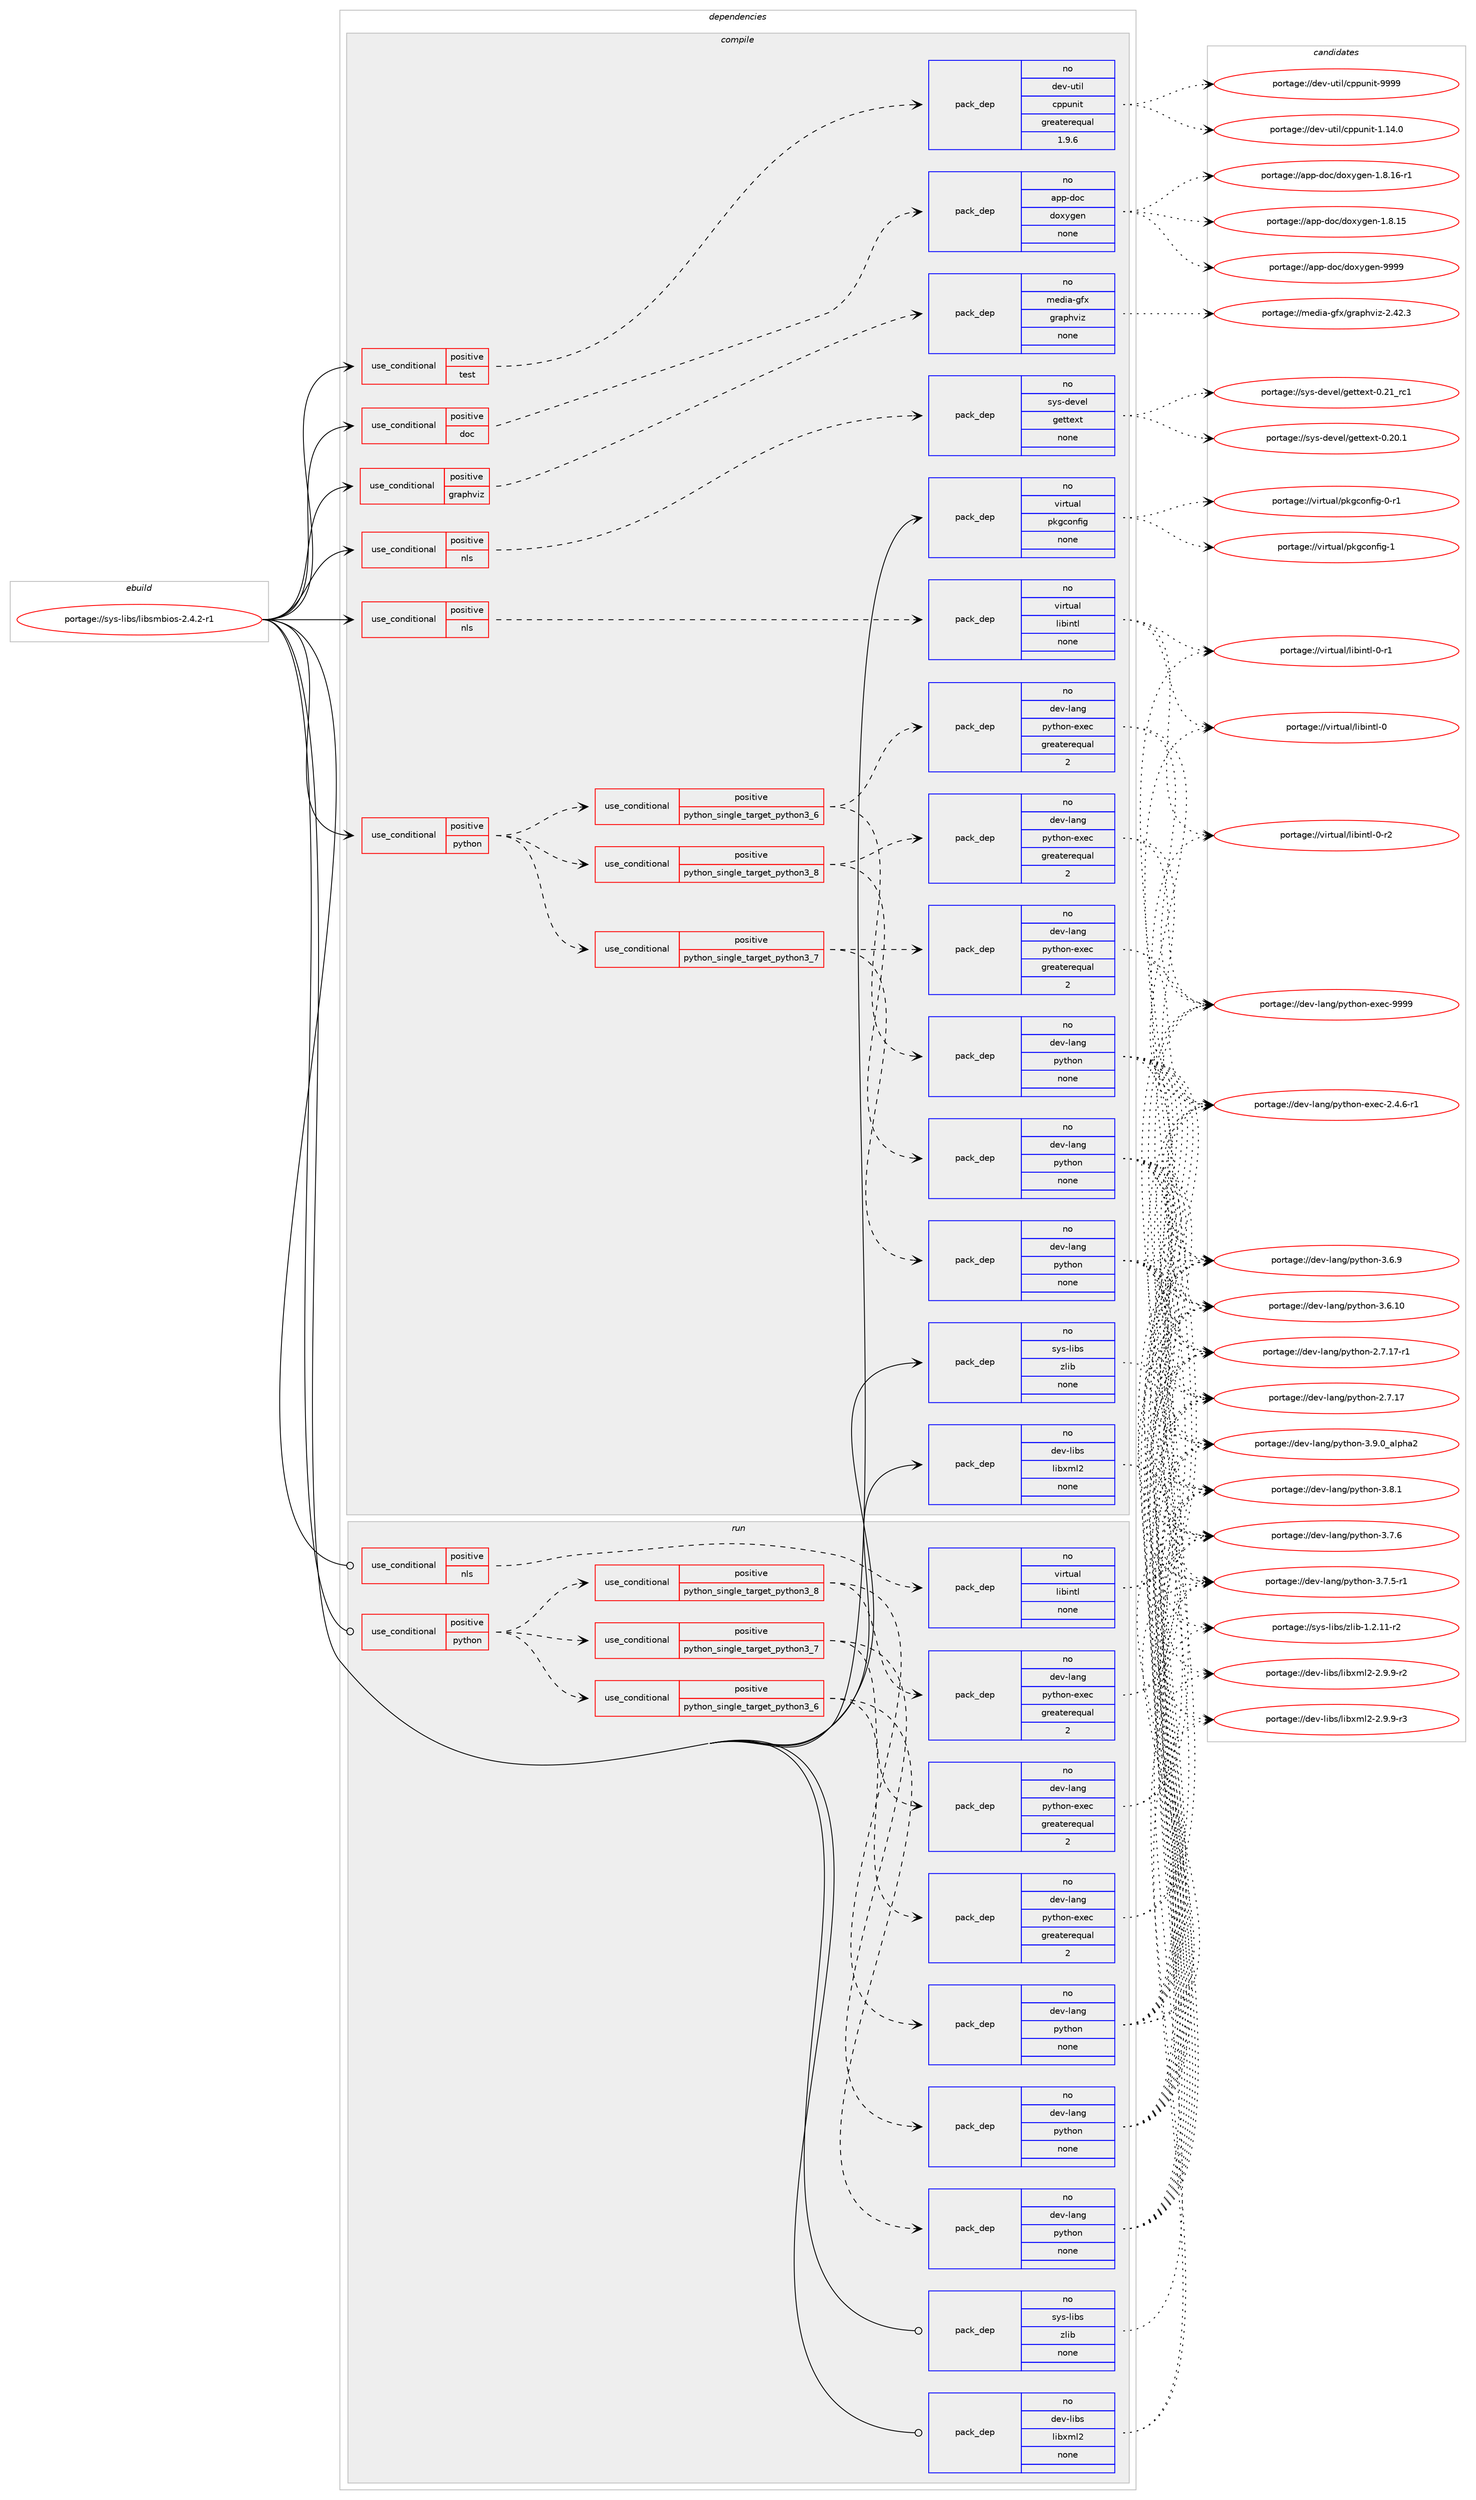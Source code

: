 digraph prolog {

# *************
# Graph options
# *************

newrank=true;
concentrate=true;
compound=true;
graph [rankdir=LR,fontname=Helvetica,fontsize=10,ranksep=1.5];#, ranksep=2.5, nodesep=0.2];
edge  [arrowhead=vee];
node  [fontname=Helvetica,fontsize=10];

# **********
# The ebuild
# **********

subgraph cluster_leftcol {
color=gray;
rank=same;
label=<<i>ebuild</i>>;
id [label="portage://sys-libs/libsmbios-2.4.2-r1", color=red, width=4, href="../sys-libs/libsmbios-2.4.2-r1.svg"];
}

# ****************
# The dependencies
# ****************

subgraph cluster_midcol {
color=gray;
label=<<i>dependencies</i>>;
subgraph cluster_compile {
fillcolor="#eeeeee";
style=filled;
label=<<i>compile</i>>;
subgraph cond6900 {
dependency37708 [label=<<TABLE BORDER="0" CELLBORDER="1" CELLSPACING="0" CELLPADDING="4"><TR><TD ROWSPAN="3" CELLPADDING="10">use_conditional</TD></TR><TR><TD>positive</TD></TR><TR><TD>doc</TD></TR></TABLE>>, shape=none, color=red];
subgraph pack29919 {
dependency37709 [label=<<TABLE BORDER="0" CELLBORDER="1" CELLSPACING="0" CELLPADDING="4" WIDTH="220"><TR><TD ROWSPAN="6" CELLPADDING="30">pack_dep</TD></TR><TR><TD WIDTH="110">no</TD></TR><TR><TD>app-doc</TD></TR><TR><TD>doxygen</TD></TR><TR><TD>none</TD></TR><TR><TD></TD></TR></TABLE>>, shape=none, color=blue];
}
dependency37708:e -> dependency37709:w [weight=20,style="dashed",arrowhead="vee"];
}
id:e -> dependency37708:w [weight=20,style="solid",arrowhead="vee"];
subgraph cond6901 {
dependency37710 [label=<<TABLE BORDER="0" CELLBORDER="1" CELLSPACING="0" CELLPADDING="4"><TR><TD ROWSPAN="3" CELLPADDING="10">use_conditional</TD></TR><TR><TD>positive</TD></TR><TR><TD>graphviz</TD></TR></TABLE>>, shape=none, color=red];
subgraph pack29920 {
dependency37711 [label=<<TABLE BORDER="0" CELLBORDER="1" CELLSPACING="0" CELLPADDING="4" WIDTH="220"><TR><TD ROWSPAN="6" CELLPADDING="30">pack_dep</TD></TR><TR><TD WIDTH="110">no</TD></TR><TR><TD>media-gfx</TD></TR><TR><TD>graphviz</TD></TR><TR><TD>none</TD></TR><TR><TD></TD></TR></TABLE>>, shape=none, color=blue];
}
dependency37710:e -> dependency37711:w [weight=20,style="dashed",arrowhead="vee"];
}
id:e -> dependency37710:w [weight=20,style="solid",arrowhead="vee"];
subgraph cond6902 {
dependency37712 [label=<<TABLE BORDER="0" CELLBORDER="1" CELLSPACING="0" CELLPADDING="4"><TR><TD ROWSPAN="3" CELLPADDING="10">use_conditional</TD></TR><TR><TD>positive</TD></TR><TR><TD>nls</TD></TR></TABLE>>, shape=none, color=red];
subgraph pack29921 {
dependency37713 [label=<<TABLE BORDER="0" CELLBORDER="1" CELLSPACING="0" CELLPADDING="4" WIDTH="220"><TR><TD ROWSPAN="6" CELLPADDING="30">pack_dep</TD></TR><TR><TD WIDTH="110">no</TD></TR><TR><TD>sys-devel</TD></TR><TR><TD>gettext</TD></TR><TR><TD>none</TD></TR><TR><TD></TD></TR></TABLE>>, shape=none, color=blue];
}
dependency37712:e -> dependency37713:w [weight=20,style="dashed",arrowhead="vee"];
}
id:e -> dependency37712:w [weight=20,style="solid",arrowhead="vee"];
subgraph cond6903 {
dependency37714 [label=<<TABLE BORDER="0" CELLBORDER="1" CELLSPACING="0" CELLPADDING="4"><TR><TD ROWSPAN="3" CELLPADDING="10">use_conditional</TD></TR><TR><TD>positive</TD></TR><TR><TD>nls</TD></TR></TABLE>>, shape=none, color=red];
subgraph pack29922 {
dependency37715 [label=<<TABLE BORDER="0" CELLBORDER="1" CELLSPACING="0" CELLPADDING="4" WIDTH="220"><TR><TD ROWSPAN="6" CELLPADDING="30">pack_dep</TD></TR><TR><TD WIDTH="110">no</TD></TR><TR><TD>virtual</TD></TR><TR><TD>libintl</TD></TR><TR><TD>none</TD></TR><TR><TD></TD></TR></TABLE>>, shape=none, color=blue];
}
dependency37714:e -> dependency37715:w [weight=20,style="dashed",arrowhead="vee"];
}
id:e -> dependency37714:w [weight=20,style="solid",arrowhead="vee"];
subgraph cond6904 {
dependency37716 [label=<<TABLE BORDER="0" CELLBORDER="1" CELLSPACING="0" CELLPADDING="4"><TR><TD ROWSPAN="3" CELLPADDING="10">use_conditional</TD></TR><TR><TD>positive</TD></TR><TR><TD>python</TD></TR></TABLE>>, shape=none, color=red];
subgraph cond6905 {
dependency37717 [label=<<TABLE BORDER="0" CELLBORDER="1" CELLSPACING="0" CELLPADDING="4"><TR><TD ROWSPAN="3" CELLPADDING="10">use_conditional</TD></TR><TR><TD>positive</TD></TR><TR><TD>python_single_target_python3_6</TD></TR></TABLE>>, shape=none, color=red];
subgraph pack29923 {
dependency37718 [label=<<TABLE BORDER="0" CELLBORDER="1" CELLSPACING="0" CELLPADDING="4" WIDTH="220"><TR><TD ROWSPAN="6" CELLPADDING="30">pack_dep</TD></TR><TR><TD WIDTH="110">no</TD></TR><TR><TD>dev-lang</TD></TR><TR><TD>python</TD></TR><TR><TD>none</TD></TR><TR><TD></TD></TR></TABLE>>, shape=none, color=blue];
}
dependency37717:e -> dependency37718:w [weight=20,style="dashed",arrowhead="vee"];
subgraph pack29924 {
dependency37719 [label=<<TABLE BORDER="0" CELLBORDER="1" CELLSPACING="0" CELLPADDING="4" WIDTH="220"><TR><TD ROWSPAN="6" CELLPADDING="30">pack_dep</TD></TR><TR><TD WIDTH="110">no</TD></TR><TR><TD>dev-lang</TD></TR><TR><TD>python-exec</TD></TR><TR><TD>greaterequal</TD></TR><TR><TD>2</TD></TR></TABLE>>, shape=none, color=blue];
}
dependency37717:e -> dependency37719:w [weight=20,style="dashed",arrowhead="vee"];
}
dependency37716:e -> dependency37717:w [weight=20,style="dashed",arrowhead="vee"];
subgraph cond6906 {
dependency37720 [label=<<TABLE BORDER="0" CELLBORDER="1" CELLSPACING="0" CELLPADDING="4"><TR><TD ROWSPAN="3" CELLPADDING="10">use_conditional</TD></TR><TR><TD>positive</TD></TR><TR><TD>python_single_target_python3_7</TD></TR></TABLE>>, shape=none, color=red];
subgraph pack29925 {
dependency37721 [label=<<TABLE BORDER="0" CELLBORDER="1" CELLSPACING="0" CELLPADDING="4" WIDTH="220"><TR><TD ROWSPAN="6" CELLPADDING="30">pack_dep</TD></TR><TR><TD WIDTH="110">no</TD></TR><TR><TD>dev-lang</TD></TR><TR><TD>python</TD></TR><TR><TD>none</TD></TR><TR><TD></TD></TR></TABLE>>, shape=none, color=blue];
}
dependency37720:e -> dependency37721:w [weight=20,style="dashed",arrowhead="vee"];
subgraph pack29926 {
dependency37722 [label=<<TABLE BORDER="0" CELLBORDER="1" CELLSPACING="0" CELLPADDING="4" WIDTH="220"><TR><TD ROWSPAN="6" CELLPADDING="30">pack_dep</TD></TR><TR><TD WIDTH="110">no</TD></TR><TR><TD>dev-lang</TD></TR><TR><TD>python-exec</TD></TR><TR><TD>greaterequal</TD></TR><TR><TD>2</TD></TR></TABLE>>, shape=none, color=blue];
}
dependency37720:e -> dependency37722:w [weight=20,style="dashed",arrowhead="vee"];
}
dependency37716:e -> dependency37720:w [weight=20,style="dashed",arrowhead="vee"];
subgraph cond6907 {
dependency37723 [label=<<TABLE BORDER="0" CELLBORDER="1" CELLSPACING="0" CELLPADDING="4"><TR><TD ROWSPAN="3" CELLPADDING="10">use_conditional</TD></TR><TR><TD>positive</TD></TR><TR><TD>python_single_target_python3_8</TD></TR></TABLE>>, shape=none, color=red];
subgraph pack29927 {
dependency37724 [label=<<TABLE BORDER="0" CELLBORDER="1" CELLSPACING="0" CELLPADDING="4" WIDTH="220"><TR><TD ROWSPAN="6" CELLPADDING="30">pack_dep</TD></TR><TR><TD WIDTH="110">no</TD></TR><TR><TD>dev-lang</TD></TR><TR><TD>python</TD></TR><TR><TD>none</TD></TR><TR><TD></TD></TR></TABLE>>, shape=none, color=blue];
}
dependency37723:e -> dependency37724:w [weight=20,style="dashed",arrowhead="vee"];
subgraph pack29928 {
dependency37725 [label=<<TABLE BORDER="0" CELLBORDER="1" CELLSPACING="0" CELLPADDING="4" WIDTH="220"><TR><TD ROWSPAN="6" CELLPADDING="30">pack_dep</TD></TR><TR><TD WIDTH="110">no</TD></TR><TR><TD>dev-lang</TD></TR><TR><TD>python-exec</TD></TR><TR><TD>greaterequal</TD></TR><TR><TD>2</TD></TR></TABLE>>, shape=none, color=blue];
}
dependency37723:e -> dependency37725:w [weight=20,style="dashed",arrowhead="vee"];
}
dependency37716:e -> dependency37723:w [weight=20,style="dashed",arrowhead="vee"];
}
id:e -> dependency37716:w [weight=20,style="solid",arrowhead="vee"];
subgraph cond6908 {
dependency37726 [label=<<TABLE BORDER="0" CELLBORDER="1" CELLSPACING="0" CELLPADDING="4"><TR><TD ROWSPAN="3" CELLPADDING="10">use_conditional</TD></TR><TR><TD>positive</TD></TR><TR><TD>test</TD></TR></TABLE>>, shape=none, color=red];
subgraph pack29929 {
dependency37727 [label=<<TABLE BORDER="0" CELLBORDER="1" CELLSPACING="0" CELLPADDING="4" WIDTH="220"><TR><TD ROWSPAN="6" CELLPADDING="30">pack_dep</TD></TR><TR><TD WIDTH="110">no</TD></TR><TR><TD>dev-util</TD></TR><TR><TD>cppunit</TD></TR><TR><TD>greaterequal</TD></TR><TR><TD>1.9.6</TD></TR></TABLE>>, shape=none, color=blue];
}
dependency37726:e -> dependency37727:w [weight=20,style="dashed",arrowhead="vee"];
}
id:e -> dependency37726:w [weight=20,style="solid",arrowhead="vee"];
subgraph pack29930 {
dependency37728 [label=<<TABLE BORDER="0" CELLBORDER="1" CELLSPACING="0" CELLPADDING="4" WIDTH="220"><TR><TD ROWSPAN="6" CELLPADDING="30">pack_dep</TD></TR><TR><TD WIDTH="110">no</TD></TR><TR><TD>dev-libs</TD></TR><TR><TD>libxml2</TD></TR><TR><TD>none</TD></TR><TR><TD></TD></TR></TABLE>>, shape=none, color=blue];
}
id:e -> dependency37728:w [weight=20,style="solid",arrowhead="vee"];
subgraph pack29931 {
dependency37729 [label=<<TABLE BORDER="0" CELLBORDER="1" CELLSPACING="0" CELLPADDING="4" WIDTH="220"><TR><TD ROWSPAN="6" CELLPADDING="30">pack_dep</TD></TR><TR><TD WIDTH="110">no</TD></TR><TR><TD>sys-libs</TD></TR><TR><TD>zlib</TD></TR><TR><TD>none</TD></TR><TR><TD></TD></TR></TABLE>>, shape=none, color=blue];
}
id:e -> dependency37729:w [weight=20,style="solid",arrowhead="vee"];
subgraph pack29932 {
dependency37730 [label=<<TABLE BORDER="0" CELLBORDER="1" CELLSPACING="0" CELLPADDING="4" WIDTH="220"><TR><TD ROWSPAN="6" CELLPADDING="30">pack_dep</TD></TR><TR><TD WIDTH="110">no</TD></TR><TR><TD>virtual</TD></TR><TR><TD>pkgconfig</TD></TR><TR><TD>none</TD></TR><TR><TD></TD></TR></TABLE>>, shape=none, color=blue];
}
id:e -> dependency37730:w [weight=20,style="solid",arrowhead="vee"];
}
subgraph cluster_compileandrun {
fillcolor="#eeeeee";
style=filled;
label=<<i>compile and run</i>>;
}
subgraph cluster_run {
fillcolor="#eeeeee";
style=filled;
label=<<i>run</i>>;
subgraph cond6909 {
dependency37731 [label=<<TABLE BORDER="0" CELLBORDER="1" CELLSPACING="0" CELLPADDING="4"><TR><TD ROWSPAN="3" CELLPADDING="10">use_conditional</TD></TR><TR><TD>positive</TD></TR><TR><TD>nls</TD></TR></TABLE>>, shape=none, color=red];
subgraph pack29933 {
dependency37732 [label=<<TABLE BORDER="0" CELLBORDER="1" CELLSPACING="0" CELLPADDING="4" WIDTH="220"><TR><TD ROWSPAN="6" CELLPADDING="30">pack_dep</TD></TR><TR><TD WIDTH="110">no</TD></TR><TR><TD>virtual</TD></TR><TR><TD>libintl</TD></TR><TR><TD>none</TD></TR><TR><TD></TD></TR></TABLE>>, shape=none, color=blue];
}
dependency37731:e -> dependency37732:w [weight=20,style="dashed",arrowhead="vee"];
}
id:e -> dependency37731:w [weight=20,style="solid",arrowhead="odot"];
subgraph cond6910 {
dependency37733 [label=<<TABLE BORDER="0" CELLBORDER="1" CELLSPACING="0" CELLPADDING="4"><TR><TD ROWSPAN="3" CELLPADDING="10">use_conditional</TD></TR><TR><TD>positive</TD></TR><TR><TD>python</TD></TR></TABLE>>, shape=none, color=red];
subgraph cond6911 {
dependency37734 [label=<<TABLE BORDER="0" CELLBORDER="1" CELLSPACING="0" CELLPADDING="4"><TR><TD ROWSPAN="3" CELLPADDING="10">use_conditional</TD></TR><TR><TD>positive</TD></TR><TR><TD>python_single_target_python3_6</TD></TR></TABLE>>, shape=none, color=red];
subgraph pack29934 {
dependency37735 [label=<<TABLE BORDER="0" CELLBORDER="1" CELLSPACING="0" CELLPADDING="4" WIDTH="220"><TR><TD ROWSPAN="6" CELLPADDING="30">pack_dep</TD></TR><TR><TD WIDTH="110">no</TD></TR><TR><TD>dev-lang</TD></TR><TR><TD>python</TD></TR><TR><TD>none</TD></TR><TR><TD></TD></TR></TABLE>>, shape=none, color=blue];
}
dependency37734:e -> dependency37735:w [weight=20,style="dashed",arrowhead="vee"];
subgraph pack29935 {
dependency37736 [label=<<TABLE BORDER="0" CELLBORDER="1" CELLSPACING="0" CELLPADDING="4" WIDTH="220"><TR><TD ROWSPAN="6" CELLPADDING="30">pack_dep</TD></TR><TR><TD WIDTH="110">no</TD></TR><TR><TD>dev-lang</TD></TR><TR><TD>python-exec</TD></TR><TR><TD>greaterequal</TD></TR><TR><TD>2</TD></TR></TABLE>>, shape=none, color=blue];
}
dependency37734:e -> dependency37736:w [weight=20,style="dashed",arrowhead="vee"];
}
dependency37733:e -> dependency37734:w [weight=20,style="dashed",arrowhead="vee"];
subgraph cond6912 {
dependency37737 [label=<<TABLE BORDER="0" CELLBORDER="1" CELLSPACING="0" CELLPADDING="4"><TR><TD ROWSPAN="3" CELLPADDING="10">use_conditional</TD></TR><TR><TD>positive</TD></TR><TR><TD>python_single_target_python3_7</TD></TR></TABLE>>, shape=none, color=red];
subgraph pack29936 {
dependency37738 [label=<<TABLE BORDER="0" CELLBORDER="1" CELLSPACING="0" CELLPADDING="4" WIDTH="220"><TR><TD ROWSPAN="6" CELLPADDING="30">pack_dep</TD></TR><TR><TD WIDTH="110">no</TD></TR><TR><TD>dev-lang</TD></TR><TR><TD>python</TD></TR><TR><TD>none</TD></TR><TR><TD></TD></TR></TABLE>>, shape=none, color=blue];
}
dependency37737:e -> dependency37738:w [weight=20,style="dashed",arrowhead="vee"];
subgraph pack29937 {
dependency37739 [label=<<TABLE BORDER="0" CELLBORDER="1" CELLSPACING="0" CELLPADDING="4" WIDTH="220"><TR><TD ROWSPAN="6" CELLPADDING="30">pack_dep</TD></TR><TR><TD WIDTH="110">no</TD></TR><TR><TD>dev-lang</TD></TR><TR><TD>python-exec</TD></TR><TR><TD>greaterequal</TD></TR><TR><TD>2</TD></TR></TABLE>>, shape=none, color=blue];
}
dependency37737:e -> dependency37739:w [weight=20,style="dashed",arrowhead="vee"];
}
dependency37733:e -> dependency37737:w [weight=20,style="dashed",arrowhead="vee"];
subgraph cond6913 {
dependency37740 [label=<<TABLE BORDER="0" CELLBORDER="1" CELLSPACING="0" CELLPADDING="4"><TR><TD ROWSPAN="3" CELLPADDING="10">use_conditional</TD></TR><TR><TD>positive</TD></TR><TR><TD>python_single_target_python3_8</TD></TR></TABLE>>, shape=none, color=red];
subgraph pack29938 {
dependency37741 [label=<<TABLE BORDER="0" CELLBORDER="1" CELLSPACING="0" CELLPADDING="4" WIDTH="220"><TR><TD ROWSPAN="6" CELLPADDING="30">pack_dep</TD></TR><TR><TD WIDTH="110">no</TD></TR><TR><TD>dev-lang</TD></TR><TR><TD>python</TD></TR><TR><TD>none</TD></TR><TR><TD></TD></TR></TABLE>>, shape=none, color=blue];
}
dependency37740:e -> dependency37741:w [weight=20,style="dashed",arrowhead="vee"];
subgraph pack29939 {
dependency37742 [label=<<TABLE BORDER="0" CELLBORDER="1" CELLSPACING="0" CELLPADDING="4" WIDTH="220"><TR><TD ROWSPAN="6" CELLPADDING="30">pack_dep</TD></TR><TR><TD WIDTH="110">no</TD></TR><TR><TD>dev-lang</TD></TR><TR><TD>python-exec</TD></TR><TR><TD>greaterequal</TD></TR><TR><TD>2</TD></TR></TABLE>>, shape=none, color=blue];
}
dependency37740:e -> dependency37742:w [weight=20,style="dashed",arrowhead="vee"];
}
dependency37733:e -> dependency37740:w [weight=20,style="dashed",arrowhead="vee"];
}
id:e -> dependency37733:w [weight=20,style="solid",arrowhead="odot"];
subgraph pack29940 {
dependency37743 [label=<<TABLE BORDER="0" CELLBORDER="1" CELLSPACING="0" CELLPADDING="4" WIDTH="220"><TR><TD ROWSPAN="6" CELLPADDING="30">pack_dep</TD></TR><TR><TD WIDTH="110">no</TD></TR><TR><TD>dev-libs</TD></TR><TR><TD>libxml2</TD></TR><TR><TD>none</TD></TR><TR><TD></TD></TR></TABLE>>, shape=none, color=blue];
}
id:e -> dependency37743:w [weight=20,style="solid",arrowhead="odot"];
subgraph pack29941 {
dependency37744 [label=<<TABLE BORDER="0" CELLBORDER="1" CELLSPACING="0" CELLPADDING="4" WIDTH="220"><TR><TD ROWSPAN="6" CELLPADDING="30">pack_dep</TD></TR><TR><TD WIDTH="110">no</TD></TR><TR><TD>sys-libs</TD></TR><TR><TD>zlib</TD></TR><TR><TD>none</TD></TR><TR><TD></TD></TR></TABLE>>, shape=none, color=blue];
}
id:e -> dependency37744:w [weight=20,style="solid",arrowhead="odot"];
}
}

# **************
# The candidates
# **************

subgraph cluster_choices {
rank=same;
color=gray;
label=<<i>candidates</i>>;

subgraph choice29919 {
color=black;
nodesep=1;
choice971121124510011199471001111201211031011104557575757 [label="portage://app-doc/doxygen-9999", color=red, width=4,href="../app-doc/doxygen-9999.svg"];
choice97112112451001119947100111120121103101110454946564649544511449 [label="portage://app-doc/doxygen-1.8.16-r1", color=red, width=4,href="../app-doc/doxygen-1.8.16-r1.svg"];
choice9711211245100111994710011112012110310111045494656464953 [label="portage://app-doc/doxygen-1.8.15", color=red, width=4,href="../app-doc/doxygen-1.8.15.svg"];
dependency37709:e -> choice971121124510011199471001111201211031011104557575757:w [style=dotted,weight="100"];
dependency37709:e -> choice97112112451001119947100111120121103101110454946564649544511449:w [style=dotted,weight="100"];
dependency37709:e -> choice9711211245100111994710011112012110310111045494656464953:w [style=dotted,weight="100"];
}
subgraph choice29920 {
color=black;
nodesep=1;
choice1091011001059745103102120471031149711210411810512245504652504651 [label="portage://media-gfx/graphviz-2.42.3", color=red, width=4,href="../media-gfx/graphviz-2.42.3.svg"];
dependency37711:e -> choice1091011001059745103102120471031149711210411810512245504652504651:w [style=dotted,weight="100"];
}
subgraph choice29921 {
color=black;
nodesep=1;
choice11512111545100101118101108471031011161161011201164548465049951149949 [label="portage://sys-devel/gettext-0.21_rc1", color=red, width=4,href="../sys-devel/gettext-0.21_rc1.svg"];
choice115121115451001011181011084710310111611610112011645484650484649 [label="portage://sys-devel/gettext-0.20.1", color=red, width=4,href="../sys-devel/gettext-0.20.1.svg"];
dependency37713:e -> choice11512111545100101118101108471031011161161011201164548465049951149949:w [style=dotted,weight="100"];
dependency37713:e -> choice115121115451001011181011084710310111611610112011645484650484649:w [style=dotted,weight="100"];
}
subgraph choice29922 {
color=black;
nodesep=1;
choice11810511411611797108471081059810511011610845484511450 [label="portage://virtual/libintl-0-r2", color=red, width=4,href="../virtual/libintl-0-r2.svg"];
choice11810511411611797108471081059810511011610845484511449 [label="portage://virtual/libintl-0-r1", color=red, width=4,href="../virtual/libintl-0-r1.svg"];
choice1181051141161179710847108105981051101161084548 [label="portage://virtual/libintl-0", color=red, width=4,href="../virtual/libintl-0.svg"];
dependency37715:e -> choice11810511411611797108471081059810511011610845484511450:w [style=dotted,weight="100"];
dependency37715:e -> choice11810511411611797108471081059810511011610845484511449:w [style=dotted,weight="100"];
dependency37715:e -> choice1181051141161179710847108105981051101161084548:w [style=dotted,weight="100"];
}
subgraph choice29923 {
color=black;
nodesep=1;
choice10010111845108971101034711212111610411111045514657464895971081121049750 [label="portage://dev-lang/python-3.9.0_alpha2", color=red, width=4,href="../dev-lang/python-3.9.0_alpha2.svg"];
choice100101118451089711010347112121116104111110455146564649 [label="portage://dev-lang/python-3.8.1", color=red, width=4,href="../dev-lang/python-3.8.1.svg"];
choice100101118451089711010347112121116104111110455146554654 [label="portage://dev-lang/python-3.7.6", color=red, width=4,href="../dev-lang/python-3.7.6.svg"];
choice1001011184510897110103471121211161041111104551465546534511449 [label="portage://dev-lang/python-3.7.5-r1", color=red, width=4,href="../dev-lang/python-3.7.5-r1.svg"];
choice100101118451089711010347112121116104111110455146544657 [label="portage://dev-lang/python-3.6.9", color=red, width=4,href="../dev-lang/python-3.6.9.svg"];
choice10010111845108971101034711212111610411111045514654464948 [label="portage://dev-lang/python-3.6.10", color=red, width=4,href="../dev-lang/python-3.6.10.svg"];
choice100101118451089711010347112121116104111110455046554649554511449 [label="portage://dev-lang/python-2.7.17-r1", color=red, width=4,href="../dev-lang/python-2.7.17-r1.svg"];
choice10010111845108971101034711212111610411111045504655464955 [label="portage://dev-lang/python-2.7.17", color=red, width=4,href="../dev-lang/python-2.7.17.svg"];
dependency37718:e -> choice10010111845108971101034711212111610411111045514657464895971081121049750:w [style=dotted,weight="100"];
dependency37718:e -> choice100101118451089711010347112121116104111110455146564649:w [style=dotted,weight="100"];
dependency37718:e -> choice100101118451089711010347112121116104111110455146554654:w [style=dotted,weight="100"];
dependency37718:e -> choice1001011184510897110103471121211161041111104551465546534511449:w [style=dotted,weight="100"];
dependency37718:e -> choice100101118451089711010347112121116104111110455146544657:w [style=dotted,weight="100"];
dependency37718:e -> choice10010111845108971101034711212111610411111045514654464948:w [style=dotted,weight="100"];
dependency37718:e -> choice100101118451089711010347112121116104111110455046554649554511449:w [style=dotted,weight="100"];
dependency37718:e -> choice10010111845108971101034711212111610411111045504655464955:w [style=dotted,weight="100"];
}
subgraph choice29924 {
color=black;
nodesep=1;
choice10010111845108971101034711212111610411111045101120101994557575757 [label="portage://dev-lang/python-exec-9999", color=red, width=4,href="../dev-lang/python-exec-9999.svg"];
choice10010111845108971101034711212111610411111045101120101994550465246544511449 [label="portage://dev-lang/python-exec-2.4.6-r1", color=red, width=4,href="../dev-lang/python-exec-2.4.6-r1.svg"];
dependency37719:e -> choice10010111845108971101034711212111610411111045101120101994557575757:w [style=dotted,weight="100"];
dependency37719:e -> choice10010111845108971101034711212111610411111045101120101994550465246544511449:w [style=dotted,weight="100"];
}
subgraph choice29925 {
color=black;
nodesep=1;
choice10010111845108971101034711212111610411111045514657464895971081121049750 [label="portage://dev-lang/python-3.9.0_alpha2", color=red, width=4,href="../dev-lang/python-3.9.0_alpha2.svg"];
choice100101118451089711010347112121116104111110455146564649 [label="portage://dev-lang/python-3.8.1", color=red, width=4,href="../dev-lang/python-3.8.1.svg"];
choice100101118451089711010347112121116104111110455146554654 [label="portage://dev-lang/python-3.7.6", color=red, width=4,href="../dev-lang/python-3.7.6.svg"];
choice1001011184510897110103471121211161041111104551465546534511449 [label="portage://dev-lang/python-3.7.5-r1", color=red, width=4,href="../dev-lang/python-3.7.5-r1.svg"];
choice100101118451089711010347112121116104111110455146544657 [label="portage://dev-lang/python-3.6.9", color=red, width=4,href="../dev-lang/python-3.6.9.svg"];
choice10010111845108971101034711212111610411111045514654464948 [label="portage://dev-lang/python-3.6.10", color=red, width=4,href="../dev-lang/python-3.6.10.svg"];
choice100101118451089711010347112121116104111110455046554649554511449 [label="portage://dev-lang/python-2.7.17-r1", color=red, width=4,href="../dev-lang/python-2.7.17-r1.svg"];
choice10010111845108971101034711212111610411111045504655464955 [label="portage://dev-lang/python-2.7.17", color=red, width=4,href="../dev-lang/python-2.7.17.svg"];
dependency37721:e -> choice10010111845108971101034711212111610411111045514657464895971081121049750:w [style=dotted,weight="100"];
dependency37721:e -> choice100101118451089711010347112121116104111110455146564649:w [style=dotted,weight="100"];
dependency37721:e -> choice100101118451089711010347112121116104111110455146554654:w [style=dotted,weight="100"];
dependency37721:e -> choice1001011184510897110103471121211161041111104551465546534511449:w [style=dotted,weight="100"];
dependency37721:e -> choice100101118451089711010347112121116104111110455146544657:w [style=dotted,weight="100"];
dependency37721:e -> choice10010111845108971101034711212111610411111045514654464948:w [style=dotted,weight="100"];
dependency37721:e -> choice100101118451089711010347112121116104111110455046554649554511449:w [style=dotted,weight="100"];
dependency37721:e -> choice10010111845108971101034711212111610411111045504655464955:w [style=dotted,weight="100"];
}
subgraph choice29926 {
color=black;
nodesep=1;
choice10010111845108971101034711212111610411111045101120101994557575757 [label="portage://dev-lang/python-exec-9999", color=red, width=4,href="../dev-lang/python-exec-9999.svg"];
choice10010111845108971101034711212111610411111045101120101994550465246544511449 [label="portage://dev-lang/python-exec-2.4.6-r1", color=red, width=4,href="../dev-lang/python-exec-2.4.6-r1.svg"];
dependency37722:e -> choice10010111845108971101034711212111610411111045101120101994557575757:w [style=dotted,weight="100"];
dependency37722:e -> choice10010111845108971101034711212111610411111045101120101994550465246544511449:w [style=dotted,weight="100"];
}
subgraph choice29927 {
color=black;
nodesep=1;
choice10010111845108971101034711212111610411111045514657464895971081121049750 [label="portage://dev-lang/python-3.9.0_alpha2", color=red, width=4,href="../dev-lang/python-3.9.0_alpha2.svg"];
choice100101118451089711010347112121116104111110455146564649 [label="portage://dev-lang/python-3.8.1", color=red, width=4,href="../dev-lang/python-3.8.1.svg"];
choice100101118451089711010347112121116104111110455146554654 [label="portage://dev-lang/python-3.7.6", color=red, width=4,href="../dev-lang/python-3.7.6.svg"];
choice1001011184510897110103471121211161041111104551465546534511449 [label="portage://dev-lang/python-3.7.5-r1", color=red, width=4,href="../dev-lang/python-3.7.5-r1.svg"];
choice100101118451089711010347112121116104111110455146544657 [label="portage://dev-lang/python-3.6.9", color=red, width=4,href="../dev-lang/python-3.6.9.svg"];
choice10010111845108971101034711212111610411111045514654464948 [label="portage://dev-lang/python-3.6.10", color=red, width=4,href="../dev-lang/python-3.6.10.svg"];
choice100101118451089711010347112121116104111110455046554649554511449 [label="portage://dev-lang/python-2.7.17-r1", color=red, width=4,href="../dev-lang/python-2.7.17-r1.svg"];
choice10010111845108971101034711212111610411111045504655464955 [label="portage://dev-lang/python-2.7.17", color=red, width=4,href="../dev-lang/python-2.7.17.svg"];
dependency37724:e -> choice10010111845108971101034711212111610411111045514657464895971081121049750:w [style=dotted,weight="100"];
dependency37724:e -> choice100101118451089711010347112121116104111110455146564649:w [style=dotted,weight="100"];
dependency37724:e -> choice100101118451089711010347112121116104111110455146554654:w [style=dotted,weight="100"];
dependency37724:e -> choice1001011184510897110103471121211161041111104551465546534511449:w [style=dotted,weight="100"];
dependency37724:e -> choice100101118451089711010347112121116104111110455146544657:w [style=dotted,weight="100"];
dependency37724:e -> choice10010111845108971101034711212111610411111045514654464948:w [style=dotted,weight="100"];
dependency37724:e -> choice100101118451089711010347112121116104111110455046554649554511449:w [style=dotted,weight="100"];
dependency37724:e -> choice10010111845108971101034711212111610411111045504655464955:w [style=dotted,weight="100"];
}
subgraph choice29928 {
color=black;
nodesep=1;
choice10010111845108971101034711212111610411111045101120101994557575757 [label="portage://dev-lang/python-exec-9999", color=red, width=4,href="../dev-lang/python-exec-9999.svg"];
choice10010111845108971101034711212111610411111045101120101994550465246544511449 [label="portage://dev-lang/python-exec-2.4.6-r1", color=red, width=4,href="../dev-lang/python-exec-2.4.6-r1.svg"];
dependency37725:e -> choice10010111845108971101034711212111610411111045101120101994557575757:w [style=dotted,weight="100"];
dependency37725:e -> choice10010111845108971101034711212111610411111045101120101994550465246544511449:w [style=dotted,weight="100"];
}
subgraph choice29929 {
color=black;
nodesep=1;
choice1001011184511711610510847991121121171101051164557575757 [label="portage://dev-util/cppunit-9999", color=red, width=4,href="../dev-util/cppunit-9999.svg"];
choice10010111845117116105108479911211211711010511645494649524648 [label="portage://dev-util/cppunit-1.14.0", color=red, width=4,href="../dev-util/cppunit-1.14.0.svg"];
dependency37727:e -> choice1001011184511711610510847991121121171101051164557575757:w [style=dotted,weight="100"];
dependency37727:e -> choice10010111845117116105108479911211211711010511645494649524648:w [style=dotted,weight="100"];
}
subgraph choice29930 {
color=black;
nodesep=1;
choice10010111845108105981154710810598120109108504550465746574511451 [label="portage://dev-libs/libxml2-2.9.9-r3", color=red, width=4,href="../dev-libs/libxml2-2.9.9-r3.svg"];
choice10010111845108105981154710810598120109108504550465746574511450 [label="portage://dev-libs/libxml2-2.9.9-r2", color=red, width=4,href="../dev-libs/libxml2-2.9.9-r2.svg"];
dependency37728:e -> choice10010111845108105981154710810598120109108504550465746574511451:w [style=dotted,weight="100"];
dependency37728:e -> choice10010111845108105981154710810598120109108504550465746574511450:w [style=dotted,weight="100"];
}
subgraph choice29931 {
color=black;
nodesep=1;
choice11512111545108105981154712210810598454946504649494511450 [label="portage://sys-libs/zlib-1.2.11-r2", color=red, width=4,href="../sys-libs/zlib-1.2.11-r2.svg"];
dependency37729:e -> choice11512111545108105981154712210810598454946504649494511450:w [style=dotted,weight="100"];
}
subgraph choice29932 {
color=black;
nodesep=1;
choice1181051141161179710847112107103991111101021051034549 [label="portage://virtual/pkgconfig-1", color=red, width=4,href="../virtual/pkgconfig-1.svg"];
choice11810511411611797108471121071039911111010210510345484511449 [label="portage://virtual/pkgconfig-0-r1", color=red, width=4,href="../virtual/pkgconfig-0-r1.svg"];
dependency37730:e -> choice1181051141161179710847112107103991111101021051034549:w [style=dotted,weight="100"];
dependency37730:e -> choice11810511411611797108471121071039911111010210510345484511449:w [style=dotted,weight="100"];
}
subgraph choice29933 {
color=black;
nodesep=1;
choice11810511411611797108471081059810511011610845484511450 [label="portage://virtual/libintl-0-r2", color=red, width=4,href="../virtual/libintl-0-r2.svg"];
choice11810511411611797108471081059810511011610845484511449 [label="portage://virtual/libintl-0-r1", color=red, width=4,href="../virtual/libintl-0-r1.svg"];
choice1181051141161179710847108105981051101161084548 [label="portage://virtual/libintl-0", color=red, width=4,href="../virtual/libintl-0.svg"];
dependency37732:e -> choice11810511411611797108471081059810511011610845484511450:w [style=dotted,weight="100"];
dependency37732:e -> choice11810511411611797108471081059810511011610845484511449:w [style=dotted,weight="100"];
dependency37732:e -> choice1181051141161179710847108105981051101161084548:w [style=dotted,weight="100"];
}
subgraph choice29934 {
color=black;
nodesep=1;
choice10010111845108971101034711212111610411111045514657464895971081121049750 [label="portage://dev-lang/python-3.9.0_alpha2", color=red, width=4,href="../dev-lang/python-3.9.0_alpha2.svg"];
choice100101118451089711010347112121116104111110455146564649 [label="portage://dev-lang/python-3.8.1", color=red, width=4,href="../dev-lang/python-3.8.1.svg"];
choice100101118451089711010347112121116104111110455146554654 [label="portage://dev-lang/python-3.7.6", color=red, width=4,href="../dev-lang/python-3.7.6.svg"];
choice1001011184510897110103471121211161041111104551465546534511449 [label="portage://dev-lang/python-3.7.5-r1", color=red, width=4,href="../dev-lang/python-3.7.5-r1.svg"];
choice100101118451089711010347112121116104111110455146544657 [label="portage://dev-lang/python-3.6.9", color=red, width=4,href="../dev-lang/python-3.6.9.svg"];
choice10010111845108971101034711212111610411111045514654464948 [label="portage://dev-lang/python-3.6.10", color=red, width=4,href="../dev-lang/python-3.6.10.svg"];
choice100101118451089711010347112121116104111110455046554649554511449 [label="portage://dev-lang/python-2.7.17-r1", color=red, width=4,href="../dev-lang/python-2.7.17-r1.svg"];
choice10010111845108971101034711212111610411111045504655464955 [label="portage://dev-lang/python-2.7.17", color=red, width=4,href="../dev-lang/python-2.7.17.svg"];
dependency37735:e -> choice10010111845108971101034711212111610411111045514657464895971081121049750:w [style=dotted,weight="100"];
dependency37735:e -> choice100101118451089711010347112121116104111110455146564649:w [style=dotted,weight="100"];
dependency37735:e -> choice100101118451089711010347112121116104111110455146554654:w [style=dotted,weight="100"];
dependency37735:e -> choice1001011184510897110103471121211161041111104551465546534511449:w [style=dotted,weight="100"];
dependency37735:e -> choice100101118451089711010347112121116104111110455146544657:w [style=dotted,weight="100"];
dependency37735:e -> choice10010111845108971101034711212111610411111045514654464948:w [style=dotted,weight="100"];
dependency37735:e -> choice100101118451089711010347112121116104111110455046554649554511449:w [style=dotted,weight="100"];
dependency37735:e -> choice10010111845108971101034711212111610411111045504655464955:w [style=dotted,weight="100"];
}
subgraph choice29935 {
color=black;
nodesep=1;
choice10010111845108971101034711212111610411111045101120101994557575757 [label="portage://dev-lang/python-exec-9999", color=red, width=4,href="../dev-lang/python-exec-9999.svg"];
choice10010111845108971101034711212111610411111045101120101994550465246544511449 [label="portage://dev-lang/python-exec-2.4.6-r1", color=red, width=4,href="../dev-lang/python-exec-2.4.6-r1.svg"];
dependency37736:e -> choice10010111845108971101034711212111610411111045101120101994557575757:w [style=dotted,weight="100"];
dependency37736:e -> choice10010111845108971101034711212111610411111045101120101994550465246544511449:w [style=dotted,weight="100"];
}
subgraph choice29936 {
color=black;
nodesep=1;
choice10010111845108971101034711212111610411111045514657464895971081121049750 [label="portage://dev-lang/python-3.9.0_alpha2", color=red, width=4,href="../dev-lang/python-3.9.0_alpha2.svg"];
choice100101118451089711010347112121116104111110455146564649 [label="portage://dev-lang/python-3.8.1", color=red, width=4,href="../dev-lang/python-3.8.1.svg"];
choice100101118451089711010347112121116104111110455146554654 [label="portage://dev-lang/python-3.7.6", color=red, width=4,href="../dev-lang/python-3.7.6.svg"];
choice1001011184510897110103471121211161041111104551465546534511449 [label="portage://dev-lang/python-3.7.5-r1", color=red, width=4,href="../dev-lang/python-3.7.5-r1.svg"];
choice100101118451089711010347112121116104111110455146544657 [label="portage://dev-lang/python-3.6.9", color=red, width=4,href="../dev-lang/python-3.6.9.svg"];
choice10010111845108971101034711212111610411111045514654464948 [label="portage://dev-lang/python-3.6.10", color=red, width=4,href="../dev-lang/python-3.6.10.svg"];
choice100101118451089711010347112121116104111110455046554649554511449 [label="portage://dev-lang/python-2.7.17-r1", color=red, width=4,href="../dev-lang/python-2.7.17-r1.svg"];
choice10010111845108971101034711212111610411111045504655464955 [label="portage://dev-lang/python-2.7.17", color=red, width=4,href="../dev-lang/python-2.7.17.svg"];
dependency37738:e -> choice10010111845108971101034711212111610411111045514657464895971081121049750:w [style=dotted,weight="100"];
dependency37738:e -> choice100101118451089711010347112121116104111110455146564649:w [style=dotted,weight="100"];
dependency37738:e -> choice100101118451089711010347112121116104111110455146554654:w [style=dotted,weight="100"];
dependency37738:e -> choice1001011184510897110103471121211161041111104551465546534511449:w [style=dotted,weight="100"];
dependency37738:e -> choice100101118451089711010347112121116104111110455146544657:w [style=dotted,weight="100"];
dependency37738:e -> choice10010111845108971101034711212111610411111045514654464948:w [style=dotted,weight="100"];
dependency37738:e -> choice100101118451089711010347112121116104111110455046554649554511449:w [style=dotted,weight="100"];
dependency37738:e -> choice10010111845108971101034711212111610411111045504655464955:w [style=dotted,weight="100"];
}
subgraph choice29937 {
color=black;
nodesep=1;
choice10010111845108971101034711212111610411111045101120101994557575757 [label="portage://dev-lang/python-exec-9999", color=red, width=4,href="../dev-lang/python-exec-9999.svg"];
choice10010111845108971101034711212111610411111045101120101994550465246544511449 [label="portage://dev-lang/python-exec-2.4.6-r1", color=red, width=4,href="../dev-lang/python-exec-2.4.6-r1.svg"];
dependency37739:e -> choice10010111845108971101034711212111610411111045101120101994557575757:w [style=dotted,weight="100"];
dependency37739:e -> choice10010111845108971101034711212111610411111045101120101994550465246544511449:w [style=dotted,weight="100"];
}
subgraph choice29938 {
color=black;
nodesep=1;
choice10010111845108971101034711212111610411111045514657464895971081121049750 [label="portage://dev-lang/python-3.9.0_alpha2", color=red, width=4,href="../dev-lang/python-3.9.0_alpha2.svg"];
choice100101118451089711010347112121116104111110455146564649 [label="portage://dev-lang/python-3.8.1", color=red, width=4,href="../dev-lang/python-3.8.1.svg"];
choice100101118451089711010347112121116104111110455146554654 [label="portage://dev-lang/python-3.7.6", color=red, width=4,href="../dev-lang/python-3.7.6.svg"];
choice1001011184510897110103471121211161041111104551465546534511449 [label="portage://dev-lang/python-3.7.5-r1", color=red, width=4,href="../dev-lang/python-3.7.5-r1.svg"];
choice100101118451089711010347112121116104111110455146544657 [label="portage://dev-lang/python-3.6.9", color=red, width=4,href="../dev-lang/python-3.6.9.svg"];
choice10010111845108971101034711212111610411111045514654464948 [label="portage://dev-lang/python-3.6.10", color=red, width=4,href="../dev-lang/python-3.6.10.svg"];
choice100101118451089711010347112121116104111110455046554649554511449 [label="portage://dev-lang/python-2.7.17-r1", color=red, width=4,href="../dev-lang/python-2.7.17-r1.svg"];
choice10010111845108971101034711212111610411111045504655464955 [label="portage://dev-lang/python-2.7.17", color=red, width=4,href="../dev-lang/python-2.7.17.svg"];
dependency37741:e -> choice10010111845108971101034711212111610411111045514657464895971081121049750:w [style=dotted,weight="100"];
dependency37741:e -> choice100101118451089711010347112121116104111110455146564649:w [style=dotted,weight="100"];
dependency37741:e -> choice100101118451089711010347112121116104111110455146554654:w [style=dotted,weight="100"];
dependency37741:e -> choice1001011184510897110103471121211161041111104551465546534511449:w [style=dotted,weight="100"];
dependency37741:e -> choice100101118451089711010347112121116104111110455146544657:w [style=dotted,weight="100"];
dependency37741:e -> choice10010111845108971101034711212111610411111045514654464948:w [style=dotted,weight="100"];
dependency37741:e -> choice100101118451089711010347112121116104111110455046554649554511449:w [style=dotted,weight="100"];
dependency37741:e -> choice10010111845108971101034711212111610411111045504655464955:w [style=dotted,weight="100"];
}
subgraph choice29939 {
color=black;
nodesep=1;
choice10010111845108971101034711212111610411111045101120101994557575757 [label="portage://dev-lang/python-exec-9999", color=red, width=4,href="../dev-lang/python-exec-9999.svg"];
choice10010111845108971101034711212111610411111045101120101994550465246544511449 [label="portage://dev-lang/python-exec-2.4.6-r1", color=red, width=4,href="../dev-lang/python-exec-2.4.6-r1.svg"];
dependency37742:e -> choice10010111845108971101034711212111610411111045101120101994557575757:w [style=dotted,weight="100"];
dependency37742:e -> choice10010111845108971101034711212111610411111045101120101994550465246544511449:w [style=dotted,weight="100"];
}
subgraph choice29940 {
color=black;
nodesep=1;
choice10010111845108105981154710810598120109108504550465746574511451 [label="portage://dev-libs/libxml2-2.9.9-r3", color=red, width=4,href="../dev-libs/libxml2-2.9.9-r3.svg"];
choice10010111845108105981154710810598120109108504550465746574511450 [label="portage://dev-libs/libxml2-2.9.9-r2", color=red, width=4,href="../dev-libs/libxml2-2.9.9-r2.svg"];
dependency37743:e -> choice10010111845108105981154710810598120109108504550465746574511451:w [style=dotted,weight="100"];
dependency37743:e -> choice10010111845108105981154710810598120109108504550465746574511450:w [style=dotted,weight="100"];
}
subgraph choice29941 {
color=black;
nodesep=1;
choice11512111545108105981154712210810598454946504649494511450 [label="portage://sys-libs/zlib-1.2.11-r2", color=red, width=4,href="../sys-libs/zlib-1.2.11-r2.svg"];
dependency37744:e -> choice11512111545108105981154712210810598454946504649494511450:w [style=dotted,weight="100"];
}
}

}
